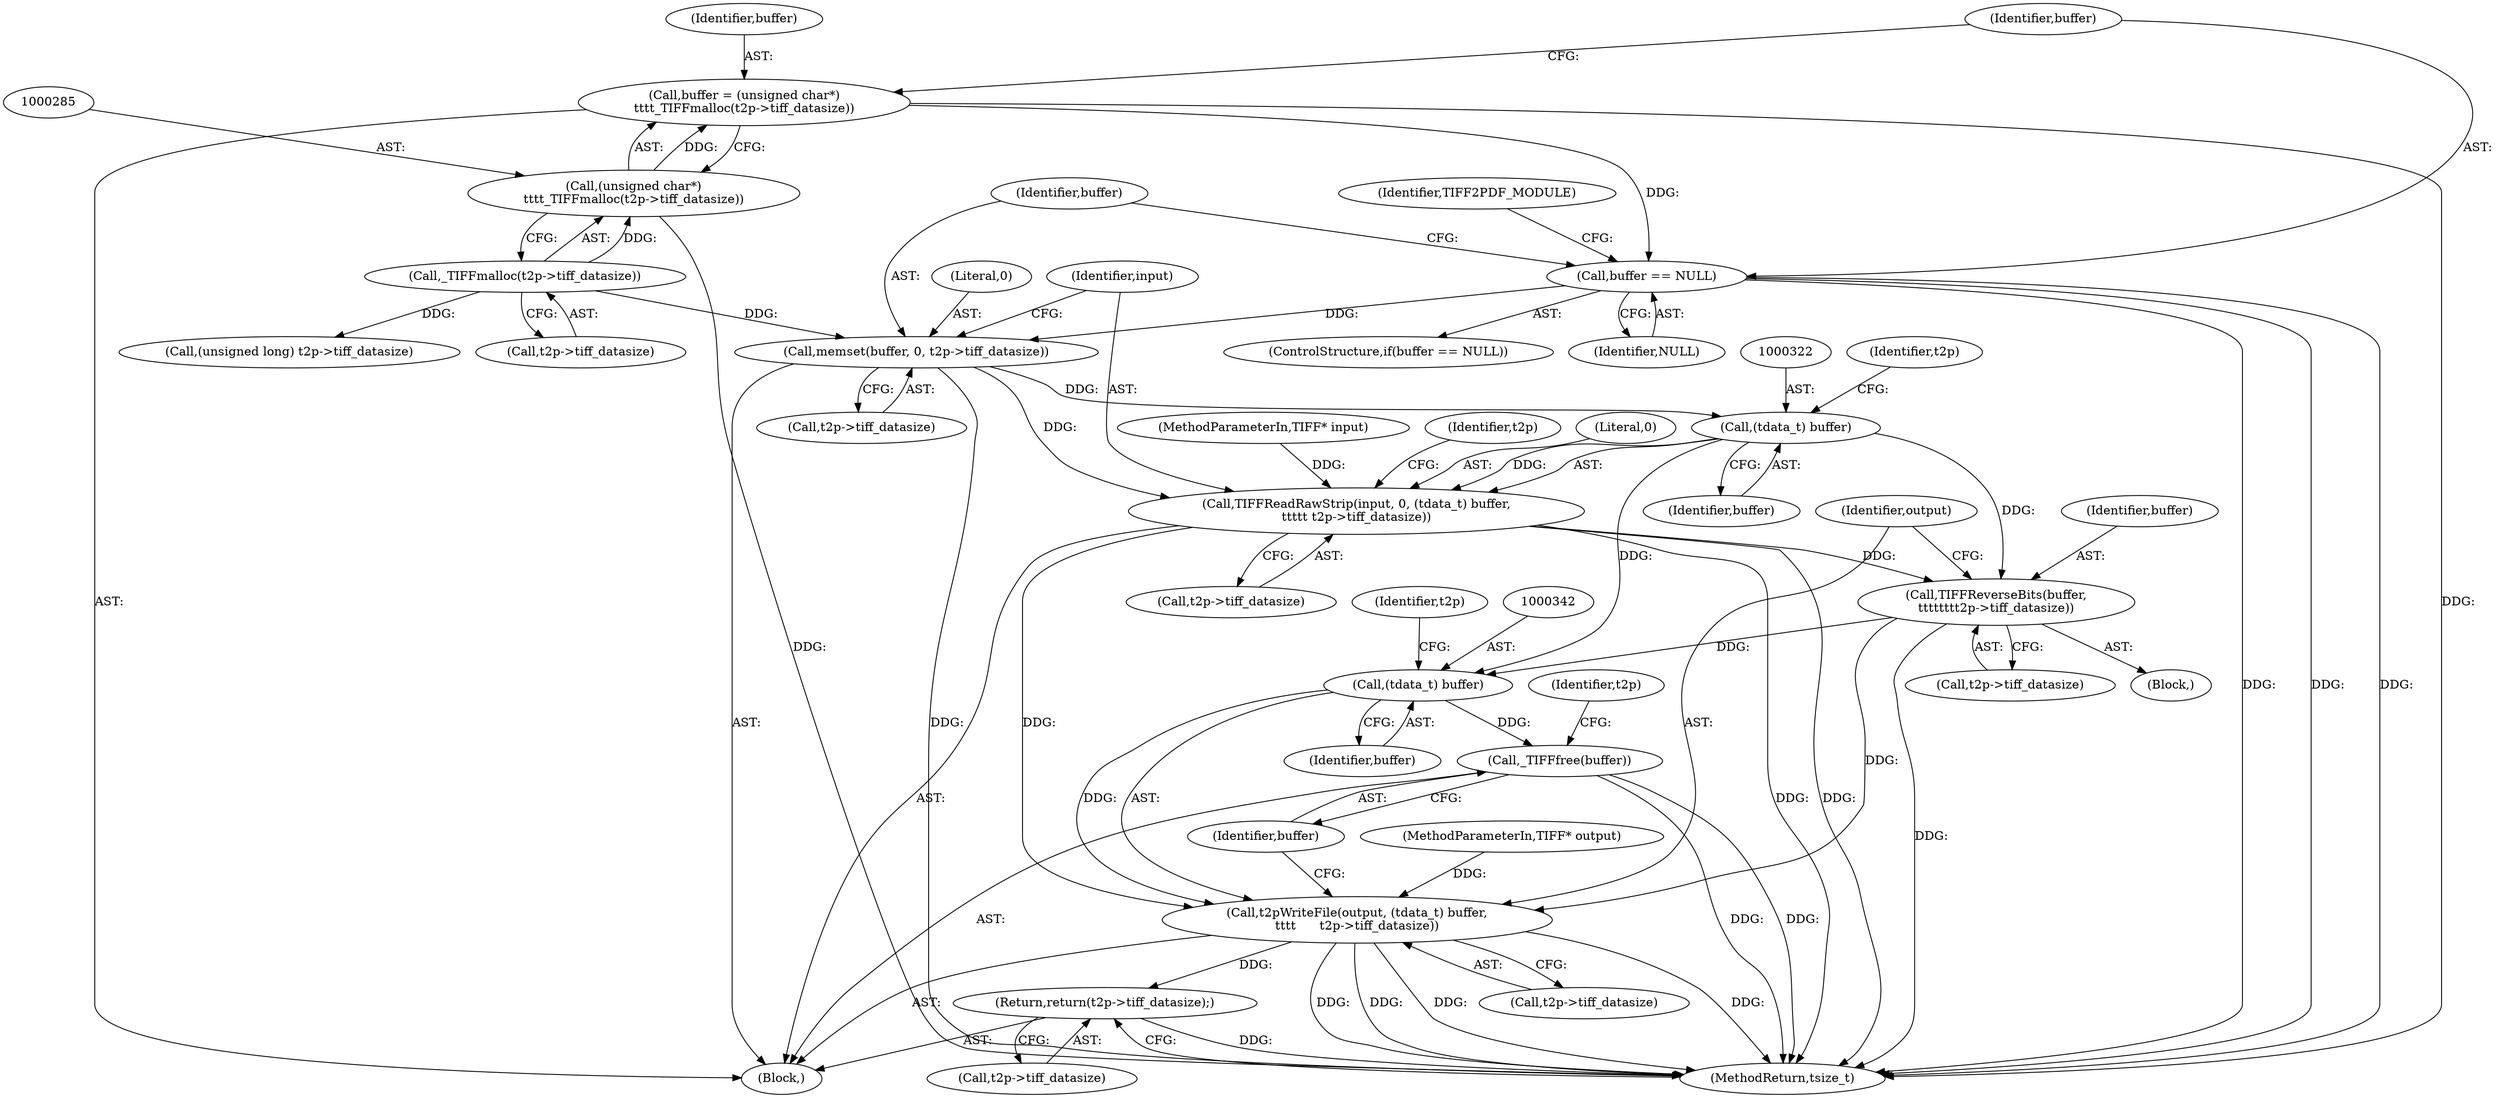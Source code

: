 digraph "0_libtiff_83a4b92815ea04969d494416eaae3d4c6b338e4a#diff-c8b4b355f9b5c06d585b23138e1c185f_4@API" {
"1000312" [label="(Call,memset(buffer, 0, t2p->tiff_datasize))"];
"1000291" [label="(Call,buffer == NULL)"];
"1000282" [label="(Call,buffer = (unsigned char*)\n\t\t\t\t_TIFFmalloc(t2p->tiff_datasize))"];
"1000284" [label="(Call,(unsigned char*)\n\t\t\t\t_TIFFmalloc(t2p->tiff_datasize))"];
"1000286" [label="(Call,_TIFFmalloc(t2p->tiff_datasize))"];
"1000321" [label="(Call,(tdata_t) buffer)"];
"1000318" [label="(Call,TIFFReadRawStrip(input, 0, (tdata_t) buffer,\n\t\t\t\t\t t2p->tiff_datasize))"];
"1000334" [label="(Call,TIFFReverseBits(buffer,\n\t\t\t\t\t\t\tt2p->tiff_datasize))"];
"1000341" [label="(Call,(tdata_t) buffer)"];
"1000339" [label="(Call,t2pWriteFile(output, (tdata_t) buffer,\n\t\t\t\t      t2p->tiff_datasize))"];
"1000349" [label="(Return,return(t2p->tiff_datasize);)"];
"1000347" [label="(Call,_TIFFfree(buffer))"];
"1000324" [label="(Call,t2p->tiff_datasize)"];
"1000343" [label="(Identifier,buffer)"];
"1000312" [label="(Call,memset(buffer, 0, t2p->tiff_datasize))"];
"1000283" [label="(Identifier,buffer)"];
"1000106" [label="(MethodParameterIn,TIFF* output)"];
"1000291" [label="(Call,buffer == NULL)"];
"1000315" [label="(Call,t2p->tiff_datasize)"];
"1000340" [label="(Identifier,output)"];
"1000347" [label="(Call,_TIFFfree(buffer))"];
"1000298" [label="(Call,(unsigned long) t2p->tiff_datasize)"];
"1000333" [label="(Block,)"];
"1000286" [label="(Call,_TIFFmalloc(t2p->tiff_datasize))"];
"1000325" [label="(Identifier,t2p)"];
"1000293" [label="(Identifier,NULL)"];
"1000284" [label="(Call,(unsigned char*)\n\t\t\t\t_TIFFmalloc(t2p->tiff_datasize))"];
"1000319" [label="(Identifier,input)"];
"1000323" [label="(Identifier,buffer)"];
"1000320" [label="(Literal,0)"];
"1000318" [label="(Call,TIFFReadRawStrip(input, 0, (tdata_t) buffer,\n\t\t\t\t\t t2p->tiff_datasize))"];
"1000281" [label="(Block,)"];
"1000345" [label="(Identifier,t2p)"];
"1000349" [label="(Return,return(t2p->tiff_datasize);)"];
"1000282" [label="(Call,buffer = (unsigned char*)\n\t\t\t\t_TIFFmalloc(t2p->tiff_datasize))"];
"1000287" [label="(Call,t2p->tiff_datasize)"];
"1000339" [label="(Call,t2pWriteFile(output, (tdata_t) buffer,\n\t\t\t\t      t2p->tiff_datasize))"];
"1000335" [label="(Identifier,buffer)"];
"1000350" [label="(Call,t2p->tiff_datasize)"];
"1000344" [label="(Call,t2p->tiff_datasize)"];
"1000348" [label="(Identifier,buffer)"];
"1000313" [label="(Identifier,buffer)"];
"1000334" [label="(Call,TIFFReverseBits(buffer,\n\t\t\t\t\t\t\tt2p->tiff_datasize))"];
"1000336" [label="(Call,t2p->tiff_datasize)"];
"1000321" [label="(Call,(tdata_t) buffer)"];
"1000341" [label="(Call,(tdata_t) buffer)"];
"1000330" [label="(Identifier,t2p)"];
"1000296" [label="(Identifier,TIFF2PDF_MODULE)"];
"1000351" [label="(Identifier,t2p)"];
"1001945" [label="(MethodReturn,tsize_t)"];
"1000314" [label="(Literal,0)"];
"1000105" [label="(MethodParameterIn,TIFF* input)"];
"1000292" [label="(Identifier,buffer)"];
"1000290" [label="(ControlStructure,if(buffer == NULL))"];
"1000312" -> "1000281"  [label="AST: "];
"1000312" -> "1000315"  [label="CFG: "];
"1000313" -> "1000312"  [label="AST: "];
"1000314" -> "1000312"  [label="AST: "];
"1000315" -> "1000312"  [label="AST: "];
"1000319" -> "1000312"  [label="CFG: "];
"1000312" -> "1001945"  [label="DDG: "];
"1000291" -> "1000312"  [label="DDG: "];
"1000286" -> "1000312"  [label="DDG: "];
"1000312" -> "1000321"  [label="DDG: "];
"1000312" -> "1000318"  [label="DDG: "];
"1000291" -> "1000290"  [label="AST: "];
"1000291" -> "1000293"  [label="CFG: "];
"1000292" -> "1000291"  [label="AST: "];
"1000293" -> "1000291"  [label="AST: "];
"1000296" -> "1000291"  [label="CFG: "];
"1000313" -> "1000291"  [label="CFG: "];
"1000291" -> "1001945"  [label="DDG: "];
"1000291" -> "1001945"  [label="DDG: "];
"1000291" -> "1001945"  [label="DDG: "];
"1000282" -> "1000291"  [label="DDG: "];
"1000282" -> "1000281"  [label="AST: "];
"1000282" -> "1000284"  [label="CFG: "];
"1000283" -> "1000282"  [label="AST: "];
"1000284" -> "1000282"  [label="AST: "];
"1000292" -> "1000282"  [label="CFG: "];
"1000282" -> "1001945"  [label="DDG: "];
"1000284" -> "1000282"  [label="DDG: "];
"1000284" -> "1000286"  [label="CFG: "];
"1000285" -> "1000284"  [label="AST: "];
"1000286" -> "1000284"  [label="AST: "];
"1000284" -> "1001945"  [label="DDG: "];
"1000286" -> "1000284"  [label="DDG: "];
"1000286" -> "1000287"  [label="CFG: "];
"1000287" -> "1000286"  [label="AST: "];
"1000286" -> "1000298"  [label="DDG: "];
"1000321" -> "1000318"  [label="AST: "];
"1000321" -> "1000323"  [label="CFG: "];
"1000322" -> "1000321"  [label="AST: "];
"1000323" -> "1000321"  [label="AST: "];
"1000325" -> "1000321"  [label="CFG: "];
"1000321" -> "1000318"  [label="DDG: "];
"1000321" -> "1000334"  [label="DDG: "];
"1000321" -> "1000341"  [label="DDG: "];
"1000318" -> "1000281"  [label="AST: "];
"1000318" -> "1000324"  [label="CFG: "];
"1000319" -> "1000318"  [label="AST: "];
"1000320" -> "1000318"  [label="AST: "];
"1000324" -> "1000318"  [label="AST: "];
"1000330" -> "1000318"  [label="CFG: "];
"1000318" -> "1001945"  [label="DDG: "];
"1000318" -> "1001945"  [label="DDG: "];
"1000105" -> "1000318"  [label="DDG: "];
"1000318" -> "1000334"  [label="DDG: "];
"1000318" -> "1000339"  [label="DDG: "];
"1000334" -> "1000333"  [label="AST: "];
"1000334" -> "1000336"  [label="CFG: "];
"1000335" -> "1000334"  [label="AST: "];
"1000336" -> "1000334"  [label="AST: "];
"1000340" -> "1000334"  [label="CFG: "];
"1000334" -> "1001945"  [label="DDG: "];
"1000334" -> "1000341"  [label="DDG: "];
"1000334" -> "1000339"  [label="DDG: "];
"1000341" -> "1000339"  [label="AST: "];
"1000341" -> "1000343"  [label="CFG: "];
"1000342" -> "1000341"  [label="AST: "];
"1000343" -> "1000341"  [label="AST: "];
"1000345" -> "1000341"  [label="CFG: "];
"1000341" -> "1000339"  [label="DDG: "];
"1000341" -> "1000347"  [label="DDG: "];
"1000339" -> "1000281"  [label="AST: "];
"1000339" -> "1000344"  [label="CFG: "];
"1000340" -> "1000339"  [label="AST: "];
"1000344" -> "1000339"  [label="AST: "];
"1000348" -> "1000339"  [label="CFG: "];
"1000339" -> "1001945"  [label="DDG: "];
"1000339" -> "1001945"  [label="DDG: "];
"1000339" -> "1001945"  [label="DDG: "];
"1000339" -> "1001945"  [label="DDG: "];
"1000106" -> "1000339"  [label="DDG: "];
"1000339" -> "1000349"  [label="DDG: "];
"1000349" -> "1000281"  [label="AST: "];
"1000349" -> "1000350"  [label="CFG: "];
"1000350" -> "1000349"  [label="AST: "];
"1001945" -> "1000349"  [label="CFG: "];
"1000349" -> "1001945"  [label="DDG: "];
"1000347" -> "1000281"  [label="AST: "];
"1000347" -> "1000348"  [label="CFG: "];
"1000348" -> "1000347"  [label="AST: "];
"1000351" -> "1000347"  [label="CFG: "];
"1000347" -> "1001945"  [label="DDG: "];
"1000347" -> "1001945"  [label="DDG: "];
}
